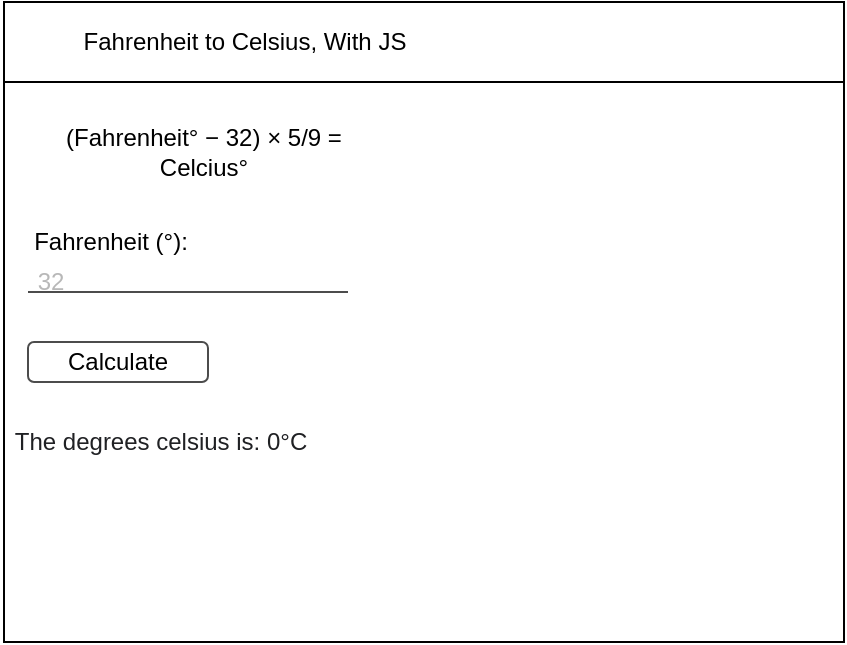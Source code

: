 <mxfile>
    <diagram id="7krtjRY_TDbqvnbiVH-j" name="Page-1">
        <mxGraphModel dx="1074" dy="741" grid="1" gridSize="10" guides="1" tooltips="1" connect="1" arrows="1" fold="1" page="1" pageScale="1" pageWidth="827" pageHeight="1169" math="0" shadow="0">
            <root>
                <mxCell id="0"/>
                <mxCell id="1" parent="0"/>
                <mxCell id="3" value="" style="rounded=0;whiteSpace=wrap;html=1;" vertex="1" parent="1">
                    <mxGeometry x="80" y="80" width="420" height="320" as="geometry"/>
                </mxCell>
                <mxCell id="4" value="" style="rounded=0;whiteSpace=wrap;html=1;" vertex="1" parent="1">
                    <mxGeometry x="80" y="80" width="420" height="40" as="geometry"/>
                </mxCell>
                <mxCell id="5" value="Fahrenheit to Celsius, With JS" style="text;html=1;align=center;verticalAlign=middle;resizable=0;points=[];autosize=1;strokeColor=none;fillColor=none;" vertex="1" parent="1">
                    <mxGeometry x="110" y="90" width="180" height="20" as="geometry"/>
                </mxCell>
                <mxCell id="6" value="(Fahrenheit° − 32) × 5/9 = Celcius°" style="text;html=1;strokeColor=none;fillColor=none;align=center;verticalAlign=middle;whiteSpace=wrap;rounded=0;" vertex="1" parent="1">
                    <mxGeometry x="100" y="140" width="160" height="30" as="geometry"/>
                </mxCell>
                <mxCell id="8" value="&lt;span&gt;Fahrenheit (°):&lt;/span&gt;" style="text;html=1;align=center;verticalAlign=middle;resizable=0;points=[];autosize=1;strokeColor=none;fillColor=none;" vertex="1" parent="1">
                    <mxGeometry x="88" y="190" width="90" height="20" as="geometry"/>
                </mxCell>
                <mxCell id="10" value="" style="line;strokeWidth=1;html=1;perimeter=backbonePerimeter;points=[];outlineConnect=0;opacity=70;" vertex="1" parent="1">
                    <mxGeometry x="92" y="220" width="160" height="10" as="geometry"/>
                </mxCell>
                <mxCell id="12" value="&lt;font color=&quot;#b8b8b8&quot;&gt;32&lt;/font&gt;" style="text;html=1;align=center;verticalAlign=middle;resizable=0;points=[];autosize=1;strokeColor=none;fillColor=none;" vertex="1" parent="1">
                    <mxGeometry x="88" y="210" width="30" height="20" as="geometry"/>
                </mxCell>
                <mxCell id="13" value="&lt;font color=&quot;#000000&quot;&gt;Calculate&lt;/font&gt;" style="rounded=1;whiteSpace=wrap;html=1;fontColor=#B8B8B8;strokeWidth=1;opacity=70;" vertex="1" parent="1">
                    <mxGeometry x="92" y="250" width="90" height="20" as="geometry"/>
                </mxCell>
                <mxCell id="14" value="&lt;font style=&quot;font-size: 12px&quot;&gt;&lt;span style=&quot;color: rgb(32 , 33 , 36) ; font-family: &amp;#34;arial&amp;#34; , sans-serif ; text-align: left&quot;&gt;The degrees celsius is: 0&lt;/span&gt;&lt;span style=&quot;color: rgb(32 , 33 , 36) ; font-family: &amp;#34;arial&amp;#34; , sans-serif ; text-align: left&quot;&gt;°C&lt;/span&gt;&lt;/font&gt;" style="text;html=1;align=center;verticalAlign=middle;resizable=0;points=[];autosize=1;strokeColor=none;fillColor=none;fontColor=#000000;" vertex="1" parent="1">
                    <mxGeometry x="78" y="290" width="160" height="20" as="geometry"/>
                </mxCell>
            </root>
        </mxGraphModel>
    </diagram>
</mxfile>